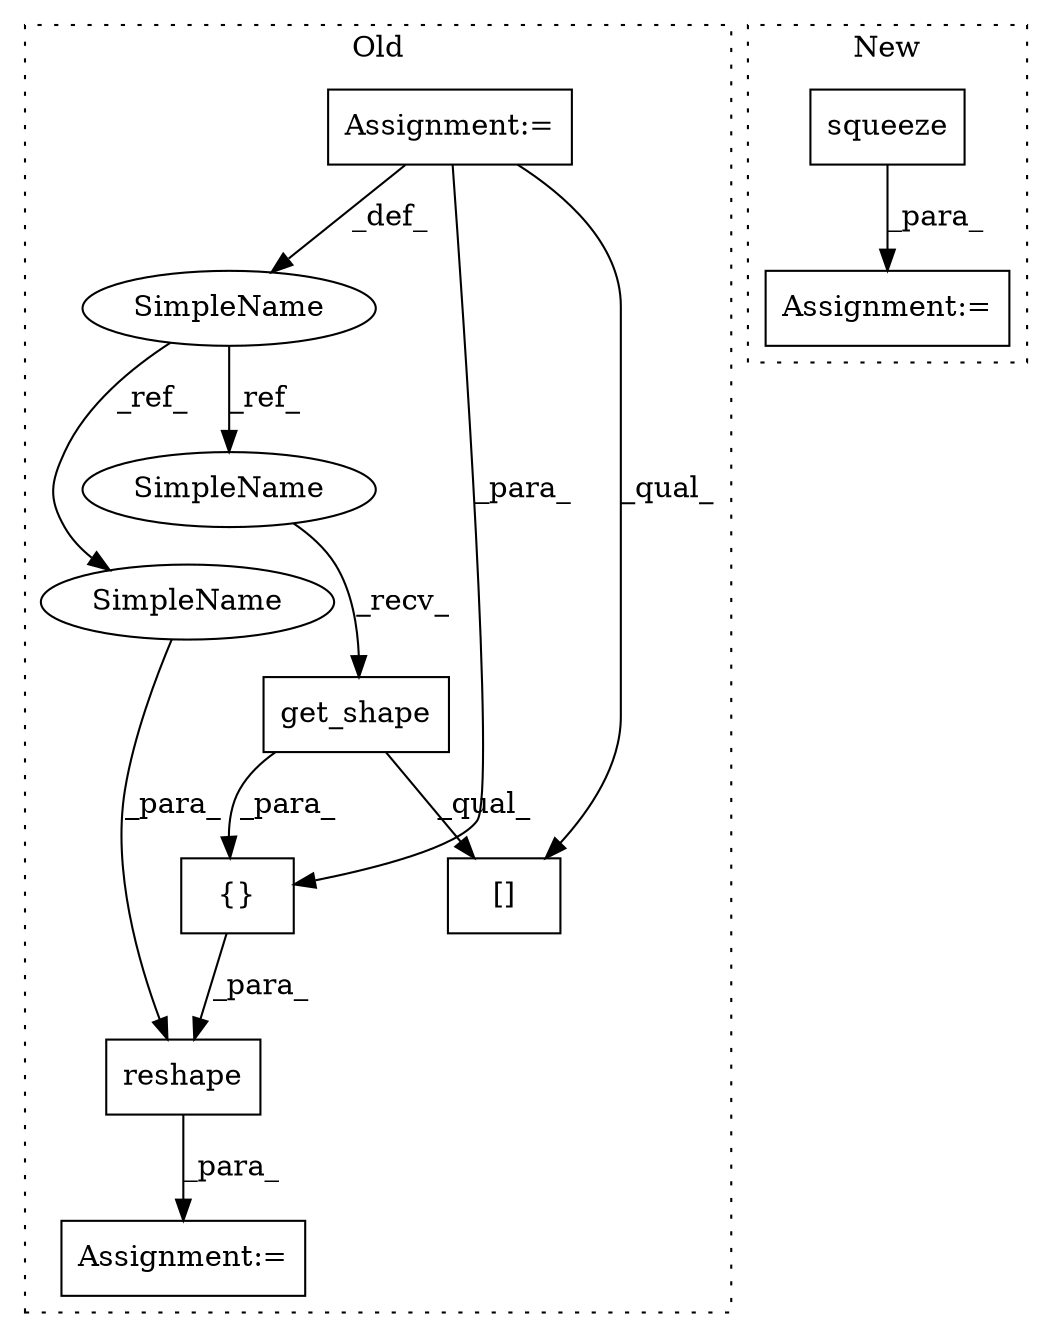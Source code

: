 digraph G {
subgraph cluster0 {
1 [label="get_shape" a="32" s="1697" l="11" shape="box"];
3 [label="SimpleName" a="42" s="1521" l="12" shape="ellipse"];
4 [label="reshape" a="32" s="1749,1794" l="8,1" shape="box"];
5 [label="{}" a="4" s="1779,1793" l="1,1" shape="box"];
6 [label="[]" a="2" s="1684,1710" l="25,1" shape="box"];
7 [label="Assignment:=" a="7" s="1737" l="1" shape="box"];
9 [label="Assignment:=" a="7" s="1521" l="12" shape="box"];
10 [label="SimpleName" a="42" s="1757" l="12" shape="ellipse"];
11 [label="SimpleName" a="42" s="1684" l="12" shape="ellipse"];
label = "Old";
style="dotted";
}
subgraph cluster1 {
2 [label="squeeze" a="32" s="2856,2875" l="8,1" shape="box"];
8 [label="Assignment:=" a="7" s="2844" l="1" shape="box"];
label = "New";
style="dotted";
}
1 -> 6 [label="_qual_"];
1 -> 5 [label="_para_"];
2 -> 8 [label="_para_"];
3 -> 10 [label="_ref_"];
3 -> 11 [label="_ref_"];
4 -> 7 [label="_para_"];
5 -> 4 [label="_para_"];
9 -> 3 [label="_def_"];
9 -> 5 [label="_para_"];
9 -> 6 [label="_qual_"];
10 -> 4 [label="_para_"];
11 -> 1 [label="_recv_"];
}